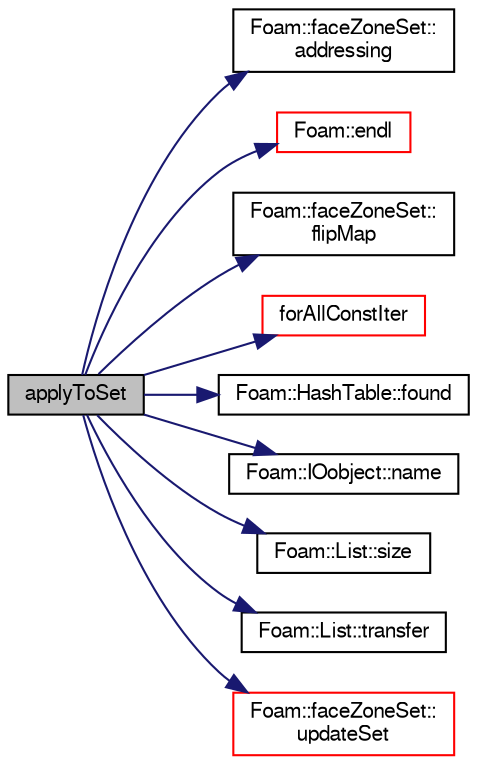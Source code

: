 digraph "applyToSet"
{
  bgcolor="transparent";
  edge [fontname="FreeSans",fontsize="10",labelfontname="FreeSans",labelfontsize="10"];
  node [fontname="FreeSans",fontsize="10",shape=record];
  rankdir="LR";
  Node864 [label="applyToSet",height=0.2,width=0.4,color="black", fillcolor="grey75", style="filled", fontcolor="black"];
  Node864 -> Node865 [color="midnightblue",fontsize="10",style="solid",fontname="FreeSans"];
  Node865 [label="Foam::faceZoneSet::\laddressing",height=0.2,width=0.4,color="black",URL="$a25450.html#abe4a52e464439857d1db72855d722d49"];
  Node864 -> Node866 [color="midnightblue",fontsize="10",style="solid",fontname="FreeSans"];
  Node866 [label="Foam::endl",height=0.2,width=0.4,color="red",URL="$a21124.html#a2db8fe02a0d3909e9351bb4275b23ce4",tooltip="Add newline and flush stream. "];
  Node864 -> Node868 [color="midnightblue",fontsize="10",style="solid",fontname="FreeSans"];
  Node868 [label="Foam::faceZoneSet::\lflipMap",height=0.2,width=0.4,color="black",URL="$a25450.html#a03ecd61e4e943657de29efcacd488b19"];
  Node864 -> Node869 [color="midnightblue",fontsize="10",style="solid",fontname="FreeSans"];
  Node869 [label="forAllConstIter",height=0.2,width=0.4,color="red",URL="$a38141.html#ae21e2836509b0fa7f7cedf6493b11b09"];
  Node864 -> Node1169 [color="midnightblue",fontsize="10",style="solid",fontname="FreeSans"];
  Node1169 [label="Foam::HashTable::found",height=0.2,width=0.4,color="black",URL="$a25702.html#a9a7a02c333e3e98344a1e5b891c4d985",tooltip="Return true if hashedEntry is found in table. "];
  Node864 -> Node931 [color="midnightblue",fontsize="10",style="solid",fontname="FreeSans"];
  Node931 [label="Foam::IOobject::name",height=0.2,width=0.4,color="black",URL="$a26142.html#acc80e00a8ac919288fb55bd14cc88bf6",tooltip="Return name. "];
  Node864 -> Node964 [color="midnightblue",fontsize="10",style="solid",fontname="FreeSans"];
  Node964 [label="Foam::List::size",height=0.2,width=0.4,color="black",URL="$a25694.html#a8a5f6fa29bd4b500caf186f60245b384",tooltip="Override size to be inconsistent with allocated storage. "];
  Node864 -> Node1170 [color="midnightblue",fontsize="10",style="solid",fontname="FreeSans"];
  Node1170 [label="Foam::List::transfer",height=0.2,width=0.4,color="black",URL="$a25694.html#a25ad1d2084d16b234b0cf91c07e832c0",tooltip="Transfer the contents of the argument List into this list. "];
  Node864 -> Node1171 [color="midnightblue",fontsize="10",style="solid",fontname="FreeSans"];
  Node1171 [label="Foam::faceZoneSet::\lupdateSet",height=0.2,width=0.4,color="red",URL="$a25450.html#afc9e2e914d3928dd7281d2ac71452052",tooltip="Sort addressing and make faceSet part consistent with addressing. "];
}
